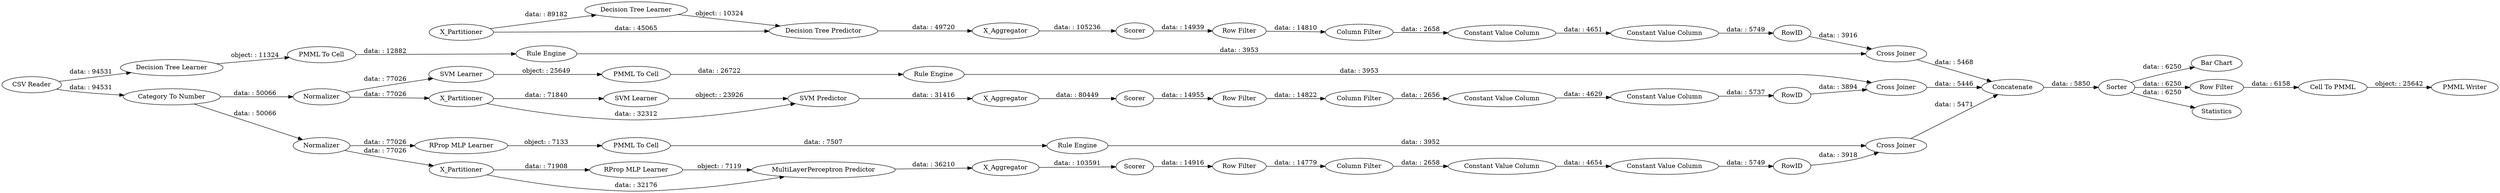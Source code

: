 digraph {
	"5885741218794626503_34" [label="PMML To Cell"]
	"9198551472856829545_7" [label=X_Aggregator]
	"5337069473621736197_293" [label=RowID]
	"5337069473621736197_31" [label="RProp MLP Learner"]
	"-1510094888230553074_54" [label="Cell To PMML"]
	"5337069473621736197_34" [label="Rule Engine"]
	"5337069473621736197_290" [label="Constant Value Column"]
	"5885741218794626503_7" [label=X_Aggregator]
	"9198551472856829545_292" [label="Constant Value Column"]
	"9198551472856829545_31" [label="Decision Tree Learner"]
	"5885741218794626503_33" [label="SVM Learner"]
	"5885741218794626503_293" [label=RowID]
	"5885741218794626503_9" [label="Row Filter"]
	"5337069473621736197_294" [label="Column Filter"]
	"-1510094888230553074_62" [label="CSV Reader"]
	"9198551472856829545_293" [label=RowID]
	"9198551472856829545_38" [label="Cross Joiner"]
	"9198551472856829545_9" [label="Row Filter"]
	"9198551472856829545_290" [label="Constant Value Column"]
	"5337069473621736197_9" [label="Row Filter"]
	"9198551472856829545_33" [label="Decision Tree Learner"]
	"9198551472856829545_34" [label="Rule Engine"]
	"5337069473621736197_292" [label="Constant Value Column"]
	"-1510094888230553074_59" [label="Bar Chart"]
	"-1510094888230553074_61" [label="PMML Writer"]
	"5885741218794626503_290" [label="Constant Value Column"]
	"9198551472856829545_294" [label="Column Filter"]
	"5885741218794626503_31" [label="SVM Learner"]
	"-1510094888230553074_58" [label="Category To Number"]
	"5885741218794626503_2" [label=X_Partitioner]
	"5337069473621736197_22" [label="PMML To Cell"]
	"5885741218794626503_41" [label=Scorer]
	"5885741218794626503_294" [label="Column Filter"]
	"5337069473621736197_7" [label=X_Aggregator]
	"9198551472856829545_32" [label="Decision Tree Predictor"]
	"5885741218794626503_32" [label="SVM Predictor"]
	"9198551472856829545_39" [label=Scorer]
	"-1510094888230553074_60" [label=Concatenate]
	"5337069473621736197_32" [label="MultiLayerPerceptron Predictor"]
	"5337069473621736197_35" [label="RProp MLP Learner"]
	"5337069473621736197_40" [label=Scorer]
	"5337069473621736197_38" [label="Cross Joiner"]
	"5885741218794626503_40" [label=Normalizer]
	"5337069473621736197_2" [label=X_Partitioner]
	"5337069473621736197_39" [label=Normalizer]
	"-1510094888230553074_53" [label="Row Filter"]
	"5885741218794626503_292" [label="Constant Value Column"]
	"-1510094888230553074_52" [label=Sorter]
	"9198551472856829545_2" [label=X_Partitioner]
	"9198551472856829545_28" [label="PMML To Cell"]
	"5885741218794626503_35" [label="Rule Engine"]
	"-1510094888230553074_63" [label=Statistics]
	"5885741218794626503_39" [label="Cross Joiner"]
	"-1510094888230553074_52" -> "-1510094888230553074_59" [label="data: : 6250"]
	"-1510094888230553074_60" -> "-1510094888230553074_52" [label="data: : 5850"]
	"9198551472856829545_290" -> "9198551472856829545_292" [label="data: : 4651"]
	"9198551472856829545_2" -> "9198551472856829545_32" [label="data: : 45065"]
	"9198551472856829545_2" -> "9198551472856829545_31" [label="data: : 89182"]
	"5337069473621736197_290" -> "5337069473621736197_292" [label="data: : 4654"]
	"5885741218794626503_34" -> "5885741218794626503_35" [label="data: : 26722"]
	"-1510094888230553074_54" -> "-1510094888230553074_61" [label="object: : 25642"]
	"5885741218794626503_40" -> "5885741218794626503_33" [label="data: : 77026"]
	"5885741218794626503_2" -> "5885741218794626503_31" [label="data: : 71840"]
	"5885741218794626503_9" -> "5885741218794626503_294" [label="data: : 14822"]
	"5885741218794626503_35" -> "5885741218794626503_39" [label="data: : 3953"]
	"5337069473621736197_35" -> "5337069473621736197_22" [label="object: : 7133"]
	"5885741218794626503_39" -> "-1510094888230553074_60" [label="data: : 5446"]
	"5337069473621736197_2" -> "5337069473621736197_32" [label="data: : 32176"]
	"5337069473621736197_32" -> "5337069473621736197_7" [label="data: : 36210"]
	"5337069473621736197_22" -> "5337069473621736197_34" [label="data: : 7507"]
	"5337069473621736197_34" -> "5337069473621736197_38" [label="data: : 3952"]
	"5885741218794626503_294" -> "5885741218794626503_290" [label="data: : 2656"]
	"9198551472856829545_34" -> "9198551472856829545_38" [label="data: : 3953"]
	"9198551472856829545_293" -> "9198551472856829545_38" [label="data: : 3916"]
	"5885741218794626503_7" -> "5885741218794626503_41" [label="data: : 80449"]
	"5885741218794626503_293" -> "5885741218794626503_39" [label="data: : 3894"]
	"9198551472856829545_39" -> "9198551472856829545_9" [label="data: : 14939"]
	"9198551472856829545_9" -> "9198551472856829545_294" [label="data: : 14810"]
	"9198551472856829545_7" -> "9198551472856829545_39" [label="data: : 105236"]
	"5337069473621736197_2" -> "5337069473621736197_31" [label="data: : 71908"]
	"5337069473621736197_9" -> "5337069473621736197_294" [label="data: : 14779"]
	"5337069473621736197_294" -> "5337069473621736197_290" [label="data: : 2658"]
	"9198551472856829545_292" -> "9198551472856829545_293" [label="data: : 5749"]
	"5885741218794626503_40" -> "5885741218794626503_2" [label="data: : 77026"]
	"-1510094888230553074_58" -> "5337069473621736197_39" [label="data: : 50066"]
	"5885741218794626503_2" -> "5885741218794626503_32" [label="data: : 32312"]
	"-1510094888230553074_53" -> "-1510094888230553074_54" [label="data: : 6158"]
	"5337069473621736197_39" -> "5337069473621736197_35" [label="data: : 77026"]
	"5337069473621736197_40" -> "5337069473621736197_9" [label="data: : 14916"]
	"5337069473621736197_293" -> "5337069473621736197_38" [label="data: : 3918"]
	"9198551472856829545_33" -> "9198551472856829545_28" [label="object: : 11324"]
	"5337069473621736197_31" -> "5337069473621736197_32" [label="object: : 7119"]
	"5337069473621736197_7" -> "5337069473621736197_40" [label="data: : 103591"]
	"5885741218794626503_290" -> "5885741218794626503_292" [label="data: : 4629"]
	"-1510094888230553074_52" -> "-1510094888230553074_63" [label="data: : 6250"]
	"9198551472856829545_38" -> "-1510094888230553074_60" [label="data: : 5468"]
	"-1510094888230553074_62" -> "-1510094888230553074_58" [label="data: : 94531"]
	"5885741218794626503_32" -> "5885741218794626503_7" [label="data: : 31416"]
	"5885741218794626503_41" -> "5885741218794626503_9" [label="data: : 14955"]
	"5337069473621736197_38" -> "-1510094888230553074_60" [label="data: : 5471"]
	"5885741218794626503_292" -> "5885741218794626503_293" [label="data: : 5737"]
	"-1510094888230553074_58" -> "5885741218794626503_40" [label="data: : 50066"]
	"5885741218794626503_31" -> "5885741218794626503_32" [label="object: : 23926"]
	"9198551472856829545_294" -> "9198551472856829545_290" [label="data: : 2658"]
	"5337069473621736197_292" -> "5337069473621736197_293" [label="data: : 5749"]
	"-1510094888230553074_62" -> "9198551472856829545_33" [label="data: : 94531"]
	"5885741218794626503_33" -> "5885741218794626503_34" [label="object: : 25649"]
	"-1510094888230553074_52" -> "-1510094888230553074_53" [label="data: : 6250"]
	"9198551472856829545_28" -> "9198551472856829545_34" [label="data: : 12882"]
	"9198551472856829545_32" -> "9198551472856829545_7" [label="data: : 49720"]
	"5337069473621736197_39" -> "5337069473621736197_2" [label="data: : 77026"]
	"9198551472856829545_31" -> "9198551472856829545_32" [label="object: : 10324"]
	rankdir=LR
}
